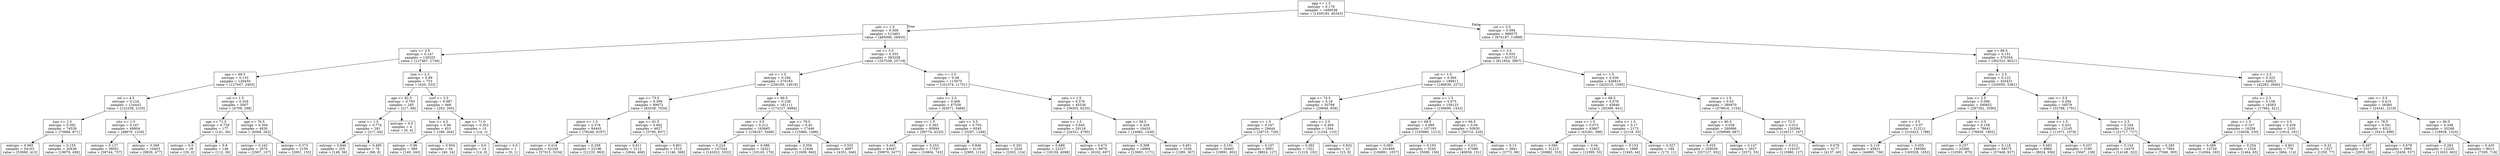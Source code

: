digraph Tree {
node [shape=box] ;
0 [label="agg <= 1.5\nentropy = 0.179\nsamples = 1499536\nvalue = [1459193, 40343]"] ;
1 [label="catr <= 1.5\nentropy = 0.309\nsamples = 513461\nvalue = [485006, 28455]"] ;
0 -> 1 [labeldistance=2.5, labelangle=45, headlabel="True"] ;
2 [label="catu <= 2.5\nentropy = 0.147\nsamples = 130203\nvalue = [127467, 2736]"] ;
1 -> 2 ;
3 [label="age <= 69.5\nentropy = 0.133\nsamples = 129450\nvalue = [127047, 2403]"] ;
2 -> 3 ;
4 [label="col <= 4.5\nentropy = 0.124\nsamples = 124443\nvalue = [122338, 2105]"] ;
3 -> 4 ;
5 [label="lum <= 2.5\nentropy = 0.092\nsamples = 74539\nvalue = [73668, 871]"] ;
4 -> 5 ;
6 [label="entropy = 0.065\nsamples = 54103\nvalue = [53690, 413]"] ;
5 -> 6 ;
7 [label="entropy = 0.155\nsamples = 20436\nvalue = [19978, 458]"] ;
5 -> 7 ;
8 [label="situ <= 1.5\nentropy = 0.167\nsamples = 49904\nvalue = [48670, 1234]"] ;
4 -> 8 ;
9 [label="entropy = 0.137\nsamples = 39501\nvalue = [38744, 757]"] ;
8 -> 9 ;
10 [label="entropy = 0.269\nsamples = 10403\nvalue = [9926, 477]"] ;
8 -> 10 ;
11 [label="col <= 1.5\nentropy = 0.326\nsamples = 5007\nvalue = [4709, 298]"] ;
3 -> 11 ;
12 [label="age <= 71.5\nentropy = 0.729\nsamples = 177\nvalue = [141, 36]"] ;
11 -> 12 ;
13 [label="entropy = 0.0\nsamples = 29\nvalue = [29, 0]"] ;
12 -> 13 ;
14 [label="entropy = 0.8\nsamples = 148\nvalue = [112, 36]"] ;
12 -> 14 ;
15 [label="age <= 76.5\nentropy = 0.304\nsamples = 4830\nvalue = [4568, 262]"] ;
11 -> 15 ;
16 [label="entropy = 0.242\nsamples = 2674\nvalue = [2567, 107]"] ;
15 -> 16 ;
17 [label="entropy = 0.373\nsamples = 2156\nvalue = [2001, 155]"] ;
15 -> 17 ;
18 [label="lum <= 2.5\nentropy = 0.99\nsamples = 753\nvalue = [420, 333]"] ;
2 -> 18 ;
19 [label="age <= 82.5\nentropy = 0.793\nsamples = 285\nvalue = [217, 68]"] ;
18 -> 19 ;
20 [label="sexe <= 1.5\nentropy = 0.774\nsamples = 281\nvalue = [217, 64]"] ;
19 -> 20 ;
21 [label="entropy = 0.846\nsamples = 205\nvalue = [149, 56]"] ;
20 -> 21 ;
22 [label="entropy = 0.485\nsamples = 76\nvalue = [68, 8]"] ;
20 -> 22 ;
23 [label="entropy = 0.0\nsamples = 4\nvalue = [0, 4]"] ;
19 -> 23 ;
24 [label="surf <= 3.5\nentropy = 0.987\nsamples = 468\nvalue = [203, 265]"] ;
18 -> 24 ;
25 [label="lum <= 4.5\nentropy = 0.98\nsamples = 453\nvalue = [189, 264]"] ;
24 -> 25 ;
26 [label="entropy = 0.96\nsamples = 389\nvalue = [149, 240]"] ;
25 -> 26 ;
27 [label="entropy = 0.954\nsamples = 64\nvalue = [40, 24]"] ;
25 -> 27 ;
28 [label="age <= 71.0\nentropy = 0.353\nsamples = 15\nvalue = [14, 1]"] ;
24 -> 28 ;
29 [label="entropy = 0.0\nsamples = 14\nvalue = [14, 0]"] ;
28 -> 29 ;
30 [label="entropy = 0.0\nsamples = 1\nvalue = [0, 1]"] ;
28 -> 30 ;
31 [label="col <= 5.5\nentropy = 0.355\nsamples = 383258\nvalue = [357539, 25719]"] ;
1 -> 31 ;
32 [label="col <= 1.5\nentropy = 0.294\nsamples = 270183\nvalue = [256165, 14018]"] ;
31 -> 32 ;
33 [label="age <= 73.5\nentropy = 0.399\nsamples = 89072\nvalue = [82038, 7034]"] ;
32 -> 33 ;
34 [label="place <= 1.5\nentropy = 0.378\nsamples = 84445\nvalue = [78248, 6197]"] ;
33 -> 34 ;
35 [label="entropy = 0.416\nsamples = 62249\nvalue = [57015, 5234]"] ;
34 -> 35 ;
36 [label="entropy = 0.258\nsamples = 22196\nvalue = [21233, 963]"] ;
34 -> 36 ;
37 [label="age <= 81.5\nentropy = 0.682\nsamples = 4627\nvalue = [3790, 837]"] ;
33 -> 37 ;
38 [label="entropy = 0.611\nsamples = 3112\nvalue = [2644, 468]"] ;
37 -> 38 ;
39 [label="entropy = 0.801\nsamples = 1515\nvalue = [1146, 369]"] ;
37 -> 39 ;
40 [label="age <= 66.5\nentropy = 0.236\nsamples = 181111\nvalue = [174127, 6984]"] ;
32 -> 40 ;
41 [label="catr <= 3.5\nentropy = 0.212\nsamples = 163665\nvalue = [158167, 5498]"] ;
40 -> 41 ;
42 [label="entropy = 0.224\nsamples = 147344\nvalue = [142022, 5322]"] ;
41 -> 42 ;
43 [label="entropy = 0.086\nsamples = 16321\nvalue = [16145, 176]"] ;
41 -> 43 ;
44 [label="age <= 79.5\nentropy = 0.42\nsamples = 17446\nvalue = [15960, 1486]"] ;
40 -> 44 ;
45 [label="entropy = 0.356\nsamples = 12449\nvalue = [11609, 840]"] ;
44 -> 45 ;
46 [label="entropy = 0.555\nsamples = 4997\nvalue = [4351, 646]"] ;
44 -> 46 ;
47 [label="situ <= 2.5\nentropy = 0.48\nsamples = 113075\nvalue = [101374, 11701]"] ;
31 -> 47 ;
48 [label="catu <= 2.5\nentropy = 0.406\nsamples = 67539\nvalue = [62071, 5468]"] ;
47 -> 48 ;
49 [label="sexe <= 1.5\nentropy = 0.363\nsamples = 60994\nvalue = [56774, 4220]"] ;
48 -> 49 ;
50 [label="entropy = 0.402\nsamples = 43447\nvalue = [39970, 3477]"] ;
49 -> 50 ;
51 [label="entropy = 0.253\nsamples = 17547\nvalue = [16804, 743]"] ;
49 -> 51 ;
52 [label="catr <= 3.5\nentropy = 0.703\nsamples = 6545\nvalue = [5297, 1248]"] ;
48 -> 52 ;
53 [label="entropy = 0.846\nsamples = 4119\nvalue = [2995, 1124]"] ;
52 -> 53 ;
54 [label="entropy = 0.291\nsamples = 2426\nvalue = [2302, 124]"] ;
52 -> 54 ;
55 [label="catu <= 1.5\nentropy = 0.576\nsamples = 45536\nvalue = [39303, 6233]"] ;
47 -> 55 ;
56 [label="sexe <= 1.5\nentropy = 0.645\nsamples = 29116\nvalue = [24321, 4795]"] ;
55 -> 56 ;
57 [label="entropy = 0.689\nsamples = 22237\nvalue = [18139, 4098]"] ;
56 -> 57 ;
58 [label="entropy = 0.473\nsamples = 6879\nvalue = [6182, 697]"] ;
56 -> 58 ;
59 [label="age <= 58.5\nentropy = 0.428\nsamples = 16420\nvalue = [14982, 1438]"] ;
55 -> 59 ;
60 [label="entropy = 0.398\nsamples = 14864\nvalue = [13693, 1171]"] ;
59 -> 60 ;
61 [label="entropy = 0.661\nsamples = 1556\nvalue = [1289, 267]"] ;
59 -> 61 ;
62 [label="col <= 5.5\nentropy = 0.094\nsamples = 986075\nvalue = [974187, 11888]"] ;
0 -> 62 [labeldistance=2.5, labelangle=-45, headlabel="False"] ;
63 [label="catr <= 3.5\nentropy = 0.055\nsamples = 615721\nvalue = [611854, 3867]"] ;
62 -> 63 ;
64 [label="col <= 1.5\nentropy = 0.094\nsamples = 188911\nvalue = [186639, 2272]"] ;
63 -> 64 ;
65 [label="age <= 74.5\nentropy = 0.18\nsamples = 30788\nvalue = [29949, 839]"] ;
64 -> 65 ;
66 [label="sexe <= 1.5\nentropy = 0.167\nsamples = 29444\nvalue = [28715, 729]"] ;
65 -> 66 ;
67 [label="entropy = 0.191\nsamples = 20493\nvalue = [19891, 602]"] ;
66 -> 67 ;
68 [label="entropy = 0.107\nsamples = 8951\nvalue = [8824, 127]"] ;
66 -> 68 ;
69 [label="catu <= 2.5\nentropy = 0.409\nsamples = 1344\nvalue = [1234, 110]"] ;
65 -> 69 ;
70 [label="entropy = 0.392\nsamples = 1321\nvalue = [1219, 102]"] ;
69 -> 70 ;
71 [label="entropy = 0.932\nsamples = 23\nvalue = [15, 8]"] ;
69 -> 71 ;
72 [label="sexe <= 1.5\nentropy = 0.075\nsamples = 158123\nvalue = [156690, 1433]"] ;
64 -> 72 ;
73 [label="age <= 68.5\nentropy = 0.089\nsamples = 107193\nvalue = [105980, 1213]"] ;
72 -> 73 ;
74 [label="entropy = 0.083\nsamples = 101948\nvalue = [100891, 1057]"] ;
73 -> 74 ;
75 [label="entropy = 0.193\nsamples = 5245\nvalue = [5089, 156]"] ;
73 -> 75 ;
76 [label="age <= 66.5\nentropy = 0.04\nsamples = 50930\nvalue = [50710, 220]"] ;
72 -> 76 ;
77 [label="entropy = 0.031\nsamples = 47089\nvalue = [46938, 151]"] ;
76 -> 77 ;
78 [label="entropy = 0.13\nsamples = 3841\nvalue = [3772, 69]"] ;
76 -> 78 ;
79 [label="col <= 1.5\nentropy = 0.036\nsamples = 426810\nvalue = [425215, 1595]"] ;
63 -> 79 ;
80 [label="age <= 68.5\nentropy = 0.078\nsamples = 45840\nvalue = [45399, 441]"] ;
79 -> 80 ;
81 [label="sexe <= 1.5\nentropy = 0.073\nsamples = 43667\nvalue = [43281, 386]"] ;
80 -> 81 ;
82 [label="entropy = 0.085\nsamples = 31215\nvalue = [30882, 333]"] ;
81 -> 82 ;
83 [label="entropy = 0.04\nsamples = 12452\nvalue = [12399, 53]"] ;
81 -> 83 ;
84 [label="infra <= 1.5\nentropy = 0.17\nsamples = 2173\nvalue = [2118, 55]"] ;
80 -> 84 ;
85 [label="entropy = 0.153\nsamples = 1989\nvalue = [1945, 44]"] ;
84 -> 85 ;
86 [label="entropy = 0.327\nsamples = 184\nvalue = [173, 11]"] ;
84 -> 86 ;
87 [label="sexe <= 1.5\nentropy = 0.03\nsamples = 380970\nvalue = [379816, 1154]"] ;
79 -> 87 ;
88 [label="age <= 80.5\nentropy = 0.036\nsamples = 260686\nvalue = [259699, 987]"] ;
87 -> 88 ;
89 [label="entropy = 0.035\nsamples = 258059\nvalue = [257127, 932]"] ;
88 -> 89 ;
90 [label="entropy = 0.147\nsamples = 2627\nvalue = [2572, 55]"] ;
88 -> 90 ;
91 [label="age <= 72.5\nentropy = 0.015\nsamples = 120284\nvalue = [120117, 167]"] ;
87 -> 91 ;
92 [label="entropy = 0.012\nsamples = 116107\nvalue = [115980, 127]"] ;
91 -> 92 ;
93 [label="entropy = 0.078\nsamples = 4177\nvalue = [4137, 40]"] ;
91 -> 93 ;
94 [label="age <= 66.5\nentropy = 0.151\nsamples = 370354\nvalue = [362333, 8021]"] ;
62 -> 94 ;
95 [label="situ <= 2.5\nentropy = 0.122\nsamples = 325431\nvalue = [320050, 5381]"] ;
94 -> 95 ;
96 [label="lum <= 2.5\nentropy = 0.096\nsamples = 290852\nvalue = [287262, 3590]"] ;
95 -> 96 ;
97 [label="catr <= 3.5\nentropy = 0.07\nsamples = 212211\nvalue = [210423, 1788]"] ;
96 -> 97 ;
98 [label="entropy = 0.119\nsamples = 45631\nvalue = [44895, 736]"] ;
97 -> 98 ;
99 [label="entropy = 0.055\nsamples = 166580\nvalue = [165528, 1052]"] ;
97 -> 99 ;
100 [label="catr <= 3.5\nentropy = 0.158\nsamples = 78641\nvalue = [76839, 1802]"] ;
96 -> 100 ;
101 [label="entropy = 0.257\nsamples = 20266\nvalue = [19391, 875]"] ;
100 -> 101 ;
102 [label="entropy = 0.118\nsamples = 58375\nvalue = [57448, 927]"] ;
100 -> 102 ;
103 [label="catr <= 3.5\nentropy = 0.294\nsamples = 34579\nvalue = [32788, 1791]"] ;
95 -> 103 ;
104 [label="sexe <= 1.5\nentropy = 0.431\nsamples = 12145\nvalue = [11071, 1074]"] ;
103 -> 104 ;
105 [label="entropy = 0.483\nsamples = 8960\nvalue = [8024, 936]"] ;
104 -> 105 ;
106 [label="entropy = 0.257\nsamples = 3185\nvalue = [3047, 138]"] ;
104 -> 106 ;
107 [label="lum <= 2.5\nentropy = 0.204\nsamples = 22434\nvalue = [21717, 717]"] ;
103 -> 107 ;
108 [label="entropy = 0.154\nsamples = 14470\nvalue = [14148, 322]"] ;
107 -> 108 ;
109 [label="entropy = 0.285\nsamples = 7964\nvalue = [7569, 395]"] ;
107 -> 109 ;
110 [label="catu <= 2.5\nentropy = 0.323\nsamples = 44923\nvalue = [42283, 2640]"] ;
94 -> 110 ;
111 [label="situ <= 2.5\nentropy = 0.158\nsamples = 18363\nvalue = [17942, 421]"] ;
110 -> 111 ;
112 [label="plan <= 1.5\nentropy = 0.107\nsamples = 16258\nvalue = [16028, 230]"] ;
111 -> 112 ;
113 [label="entropy = 0.089\nsamples = 14729\nvalue = [14564, 165]"] ;
112 -> 113 ;
114 [label="entropy = 0.254\nsamples = 1529\nvalue = [1464, 65]"] ;
112 -> 114 ;
115 [label="catr <= 3.5\nentropy = 0.439\nsamples = 2105\nvalue = [1914, 191]"] ;
111 -> 115 ;
116 [label="entropy = 0.601\nsamples = 778\nvalue = [664, 114]"] ;
115 -> 116 ;
117 [label="entropy = 0.32\nsamples = 1327\nvalue = [1250, 77]"] ;
115 -> 117 ;
118 [label="catr <= 3.5\nentropy = 0.415\nsamples = 26560\nvalue = [24341, 2219]"] ;
110 -> 118 ;
119 [label="age <= 78.5\nentropy = 0.591\nsamples = 6312\nvalue = [5413, 899]"] ;
118 -> 119 ;
120 [label="entropy = 0.497\nsamples = 3317\nvalue = [2955, 362]"] ;
119 -> 120 ;
121 [label="entropy = 0.679\nsamples = 2995\nvalue = [2458, 537]"] ;
119 -> 121 ;
122 [label="age <= 80.5\nentropy = 0.348\nsamples = 20248\nvalue = [18928, 1320]"] ;
118 -> 122 ;
123 [label="entropy = 0.283\nsamples = 12235\nvalue = [11633, 602]"] ;
122 -> 123 ;
124 [label="entropy = 0.435\nsamples = 8013\nvalue = [7295, 718]"] ;
122 -> 124 ;
}